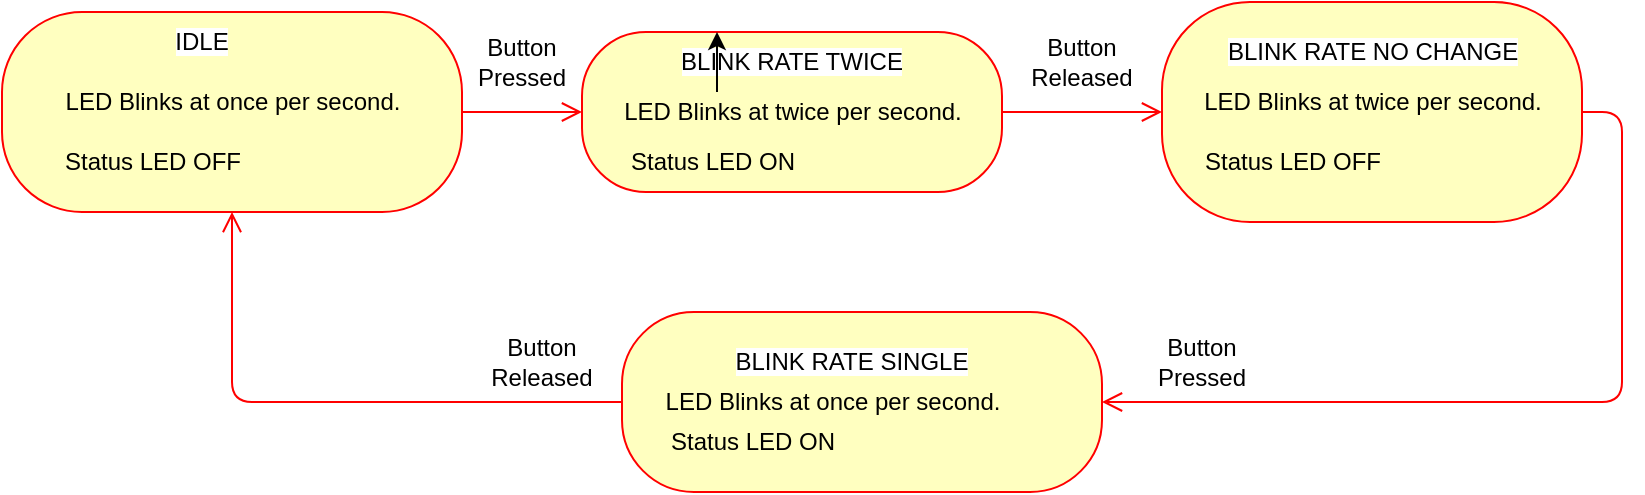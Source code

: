 <mxfile><diagram id="Ahdo58dmPNEZTHoRoIZq" name="Page-1"><mxGraphModel dx="561" dy="454" grid="1" gridSize="10" guides="1" tooltips="1" connect="1" arrows="1" fold="1" page="1" pageScale="1" pageWidth="850" pageHeight="1100" math="0" shadow="0"><root><mxCell id="0"/><mxCell id="1" parent="0"/><mxCell id="10" value="" style="ellipse;html=1;shape=startState;fillColor=#000000;strokeColor=#ff0000;" parent="1" vertex="1"><mxGeometry x="50" y="30" width="30" height="30" as="geometry"/></mxCell><mxCell id="11" value="" style="edgeStyle=orthogonalEdgeStyle;html=1;verticalAlign=bottom;endArrow=open;endSize=8;strokeColor=#ff0000;" parent="1" source="10" edge="1"><mxGeometry relative="1" as="geometry"><mxPoint x="65" y="120" as="targetPoint"/></mxGeometry></mxCell><mxCell id="12" value="" style="rounded=1;whiteSpace=wrap;html=1;arcSize=40;fontColor=#000000;fillColor=#ffffc0;strokeColor=#ff0000;" parent="1" vertex="1"><mxGeometry x="20" y="30" width="230" height="100" as="geometry"/></mxCell><mxCell id="13" value="" style="edgeStyle=orthogonalEdgeStyle;html=1;verticalAlign=bottom;endArrow=open;endSize=8;strokeColor=#ff0000;entryX=0;entryY=0.5;entryDx=0;entryDy=0;" parent="1" source="12" target="14" edge="1"><mxGeometry relative="1" as="geometry"><mxPoint x="210" y="140" as="targetPoint"/></mxGeometry></mxCell><mxCell id="14" value="" style="rounded=1;whiteSpace=wrap;html=1;arcSize=40;fontColor=#000000;fillColor=#ffffc0;strokeColor=#ff0000;" parent="1" vertex="1"><mxGeometry x="310" y="40" width="210" height="80" as="geometry"/></mxCell><mxCell id="25" value="" style="rounded=1;whiteSpace=wrap;html=1;arcSize=40;fontColor=#000000;fillColor=#ffffc0;strokeColor=#ff0000;" parent="1" vertex="1"><mxGeometry x="600" y="25" width="210" height="110" as="geometry"/></mxCell><mxCell id="26" value="" style="edgeStyle=orthogonalEdgeStyle;html=1;verticalAlign=bottom;endArrow=open;endSize=8;strokeColor=#ff0000;exitX=1;exitY=0.5;exitDx=0;exitDy=0;entryX=0;entryY=0.5;entryDx=0;entryDy=0;" parent="1" source="14" target="25" edge="1"><mxGeometry relative="1" as="geometry"><mxPoint x="600" y="80" as="targetPoint"/><mxPoint x="740" y="200" as="sourcePoint"/><Array as="points"/></mxGeometry></mxCell><mxCell id="27" value="" style="rounded=1;whiteSpace=wrap;html=1;arcSize=40;fontColor=#000000;fillColor=#ffffc0;strokeColor=#ff0000;" parent="1" vertex="1"><mxGeometry x="330" y="180" width="240" height="90" as="geometry"/></mxCell><mxCell id="29" value="" style="edgeStyle=orthogonalEdgeStyle;html=1;verticalAlign=bottom;endArrow=open;endSize=8;strokeColor=#ff0000;entryX=1;entryY=0.5;entryDx=0;entryDy=0;exitX=1;exitY=0.5;exitDx=0;exitDy=0;" parent="1" source="25" target="27" edge="1"><mxGeometry relative="1" as="geometry"><mxPoint x="630" y="139.5" as="targetPoint"/><mxPoint x="570" y="139.5" as="sourcePoint"/><Array as="points"><mxPoint x="830" y="80"/><mxPoint x="830" y="225"/></Array></mxGeometry></mxCell><mxCell id="31" value="" style="edgeStyle=orthogonalEdgeStyle;html=1;verticalAlign=bottom;endArrow=open;endSize=8;strokeColor=#ff0000;entryX=0.5;entryY=1;entryDx=0;entryDy=0;exitX=0;exitY=0.5;exitDx=0;exitDy=0;" parent="1" source="27" target="12" edge="1"><mxGeometry relative="1" as="geometry"><mxPoint x="300" y="330" as="targetPoint"/><mxPoint x="200" y="255" as="sourcePoint"/></mxGeometry></mxCell><mxCell id="32" value="&lt;span style=&quot;color: rgb(0, 0, 0);&quot;&gt;LED Blinks at once per second.&lt;/span&gt;" style="text;html=1;align=center;verticalAlign=middle;resizable=0;points=[];autosize=1;strokeColor=none;fillColor=none;" parent="1" vertex="1"><mxGeometry x="40" y="60" width="190" height="30" as="geometry"/></mxCell><mxCell id="34" value="&lt;font style=&quot;background-color: rgb(255, 255, 255);&quot; color=&quot;#000000&quot;&gt;IDLE&lt;/font&gt;" style="text;strokeColor=none;align=center;fillColor=none;html=1;verticalAlign=middle;whiteSpace=wrap;rounded=0;" parent="1" vertex="1"><mxGeometry x="90" y="30" width="60" height="30" as="geometry"/></mxCell><mxCell id="35" value="&lt;span style=&quot;color: rgb(0, 0, 0);&quot;&gt;Status LED OFF&lt;/span&gt;" style="text;html=1;align=center;verticalAlign=middle;resizable=0;points=[];autosize=1;strokeColor=none;fillColor=none;" parent="1" vertex="1"><mxGeometry x="40" y="90" width="110" height="30" as="geometry"/></mxCell><mxCell id="36" value="&lt;font style=&quot;background-color: rgb(255, 255, 255);&quot; color=&quot;#000000&quot;&gt;BLINK RATE TWICE&lt;/font&gt;" style="text;strokeColor=none;align=center;fillColor=none;html=1;verticalAlign=middle;whiteSpace=wrap;rounded=0;" parent="1" vertex="1"><mxGeometry x="340" y="40" width="150" height="30" as="geometry"/></mxCell><mxCell id="37" style="edgeStyle=none;html=1;exitX=0.25;exitY=1;exitDx=0;exitDy=0;entryX=0.25;entryY=0;entryDx=0;entryDy=0;fontColor=#000000;" parent="1" source="36" target="36" edge="1"><mxGeometry relative="1" as="geometry"/></mxCell><mxCell id="38" value="&lt;span style=&quot;color: rgb(0, 0, 0);&quot;&gt;LED Blinks at twice per second.&lt;/span&gt;" style="text;html=1;align=center;verticalAlign=middle;resizable=0;points=[];autosize=1;strokeColor=none;fillColor=none;" parent="1" vertex="1"><mxGeometry x="320" y="65" width="190" height="30" as="geometry"/></mxCell><mxCell id="39" value="&lt;span style=&quot;color: rgb(0, 0, 0);&quot;&gt;Status LED ON&lt;/span&gt;" style="text;html=1;align=center;verticalAlign=middle;resizable=0;points=[];autosize=1;strokeColor=none;fillColor=none;" parent="1" vertex="1"><mxGeometry x="320" y="90" width="110" height="30" as="geometry"/></mxCell><mxCell id="40" value="&lt;span style=&quot;color: rgb(0, 0, 0); background-color: rgb(255, 255, 255);&quot;&gt;BLINK RATE NO CHANGE&lt;/span&gt;" style="text;html=1;align=center;verticalAlign=middle;resizable=0;points=[];autosize=1;strokeColor=none;fillColor=none;" parent="1" vertex="1"><mxGeometry x="620" y="35" width="170" height="30" as="geometry"/></mxCell><mxCell id="41" value="&lt;span style=&quot;color: rgb(0, 0, 0);&quot;&gt;LED Blinks at twice per second.&lt;/span&gt;" style="text;html=1;align=center;verticalAlign=middle;resizable=0;points=[];autosize=1;strokeColor=none;fillColor=none;" parent="1" vertex="1"><mxGeometry x="610" y="60" width="190" height="30" as="geometry"/></mxCell><mxCell id="42" value="&lt;span style=&quot;color: rgb(0, 0, 0);&quot;&gt;Status LED OFF&lt;/span&gt;" style="text;html=1;align=center;verticalAlign=middle;resizable=0;points=[];autosize=1;strokeColor=none;fillColor=none;" parent="1" vertex="1"><mxGeometry x="610" y="90" width="110" height="30" as="geometry"/></mxCell><mxCell id="45" value="&lt;font style=&quot;background-color: rgb(255, 255, 255);&quot; color=&quot;#000000&quot;&gt;BLINK RATE SINGLE&lt;/font&gt;" style="text;strokeColor=none;align=center;fillColor=none;html=1;verticalAlign=middle;whiteSpace=wrap;rounded=0;" parent="1" vertex="1"><mxGeometry x="370" y="190" width="150" height="30" as="geometry"/></mxCell><mxCell id="46" value="&lt;span style=&quot;color: rgb(0, 0, 0);&quot;&gt;LED Blinks at once per second.&lt;/span&gt;" style="text;html=1;align=center;verticalAlign=middle;resizable=0;points=[];autosize=1;strokeColor=none;fillColor=none;" parent="1" vertex="1"><mxGeometry x="340" y="210" width="190" height="30" as="geometry"/></mxCell><mxCell id="47" value="&lt;span style=&quot;color: rgb(0, 0, 0);&quot;&gt;Status LED ON&lt;/span&gt;" style="text;html=1;align=center;verticalAlign=middle;resizable=0;points=[];autosize=1;strokeColor=none;fillColor=none;" parent="1" vertex="1"><mxGeometry x="340" y="230" width="110" height="30" as="geometry"/></mxCell><mxCell id="48" value="Button Pressed" style="text;strokeColor=none;align=center;fillColor=none;html=1;verticalAlign=middle;whiteSpace=wrap;rounded=0;labelBackgroundColor=#FFFFFF;fontColor=#000000;" parent="1" vertex="1"><mxGeometry x="250" y="40" width="60" height="30" as="geometry"/></mxCell><mxCell id="49" value="Button Released" style="text;strokeColor=none;align=center;fillColor=none;html=1;verticalAlign=middle;whiteSpace=wrap;rounded=0;labelBackgroundColor=#FFFFFF;fontColor=#000000;" parent="1" vertex="1"><mxGeometry x="530" y="40" width="60" height="30" as="geometry"/></mxCell><mxCell id="50" value="Button Pressed" style="text;strokeColor=none;align=center;fillColor=none;html=1;verticalAlign=middle;whiteSpace=wrap;rounded=0;labelBackgroundColor=#FFFFFF;fontColor=#000000;" parent="1" vertex="1"><mxGeometry x="590" y="190" width="60" height="30" as="geometry"/></mxCell><mxCell id="51" value="Button Released" style="text;strokeColor=none;align=center;fillColor=none;html=1;verticalAlign=middle;whiteSpace=wrap;rounded=0;labelBackgroundColor=#FFFFFF;fontColor=#000000;" parent="1" vertex="1"><mxGeometry x="260" y="190" width="60" height="30" as="geometry"/></mxCell></root></mxGraphModel></diagram></mxfile>